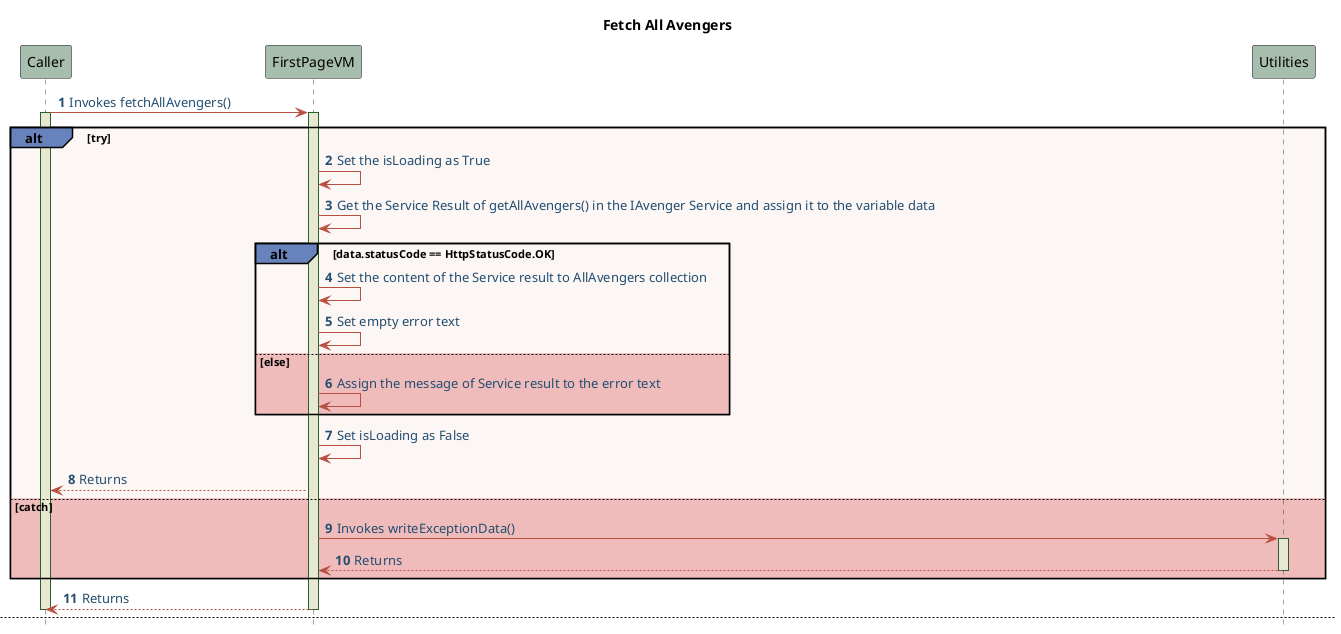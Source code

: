 @startuml First PageVM Sequence Diagram 

skinparam sequence{
    ParticipantBackgroundColor #A7BEAE
    LifeLineBackgroundColor #E7E8D1
    LifeLineBorderColor #2C5F2D
    ActorBackgroundColor #FC766AFF
    ActorBorderColor #FC766AFF
    ArrowColor #B85042
    ArrowFontColor #234E70
}

title Fetch All Avengers
autonumber
hide footbox
Caller->FirstPageVM : Invokes fetchAllAvengers()
activate Caller
activate FirstPageVM
alt#6883BC #FCF6F5 try 
FirstPageVM -> FirstPageVM : Set the isLoading as True
FirstPageVM -> FirstPageVM : Get the Service Result of getAllAvengers() in the IAvenger Service and assign it to the variable data
alt#6883BC #FCF6F5 data.statusCode == HttpStatusCode.OK
FirstPageVM -> FirstPageVM : Set the content of the Service result to AllAvengers collection
FirstPageVM -> FirstPageVM : Set empty error text
else #efbbbb else 
FirstPageVM -> FirstPageVM : Assign the message of Service result to the error text
end
FirstPageVM -> FirstPageVM : Set isLoading as False
FirstPageVM --> Caller : Returns
else #efbbbb catch 
FirstPageVM -> Utilities : Invokes writeExceptionData()
activate Utilities
Utilities --> FirstPageVM :  Returns
deactivate Utilities
end
FirstPageVM --> Caller : Returns
deactivate Caller
deactivate FirstPageVM

newpage Add Hero to Avengers 
autonumber
Caller -> FirstPageVM : Invokes addHero(nameOfHero)
activate Caller
activate FirstPageVM
alt#6883BC #FCF6F5 try 
FirstPageVM -> FirstPageVM : Invoke cancelInput()
FirstPageVM -> FirstPageVM : Set the isLoading as true
FirstPageVM -> FirstPageVM : Assign the nameOfHero to name in the instance of AvengerBO and keep the id as null
FirstPageVM -> FirstPageVM : Get the Service Result of createNewAvenger() in IAvenger Service and pass the instance of AvengerBO as parameter. Assign it to the variable data.
FirstPageVM -> FirstPageVM : Invoke fetchAllAvengers()
FirstPageVM --> Caller : Returns
else #efbbbb catch 
FirstPageVM -> Utilities : Invokes writeExceptionData()
activate Utilities
Utilities --> FirstPageVM :  Returns
deactivate Utilities
end
FirstPageVM --> Caller : Returns
deactivate Caller
deactivate FirstPageVM

newpage Edit Hero
autonumber
Caller -> FirstPageVM : Invokes editHero(index, nameOfHero)
activate Caller
activate FirstPageVM
alt#6883BC #FCF6F5 try 
FirstPageVM -> FirstPageVM : Invoke cancelInput()
FirstPageVM -> FirstPageVM : Set the isLoading as true
FirstPageVM -> FirstPageVM : Assign the nameOfHero to name in the instance of AvengerBO and keep the id as id of that particular Avenger in the collection
FirstPageVM -> FirstPageVM : Get the Service Result of editNameOfAvenger() in IAvenger Service and pass the instance of AvengerBO as parameter. Assign it to the variable data.
FirstPageVM -> FirstPageVM : Invoke fetchAllAvengers()
FirstPageVM --> Caller : Returns
else #efbbbb catch 
FirstPageVM -> Utilities : Invokes writeExceptionData()
activate Utilities
Utilities --> FirstPageVM :  Returns
deactivate Utilities
end
FirstPageVM --> Caller : Returns
deactivate Caller
deactivate FirstPageVM

newpage Delete Hero
autonumber
Caller -> FirstPageVM : Invokes deleteHero(index)
activate Caller
activate FirstPageVM
alt#6883BC #FCF6F5 try 
FirstPageVM -> FirstPageVM : Assign null to name in the instance of AvengerBO and keep the id as id of the Avenger selected
FirstPageVM -> FirstPageVM : Get the Service Result of deleteHeroFromAvenger() in IAvenger Service and pass the instance of AvengerBO as parameter. Assign it to the variable data.
FirstPageVM -> FirstPageVM : Invoke fetchAllAvengers()
FirstPageVM --> Caller : Returns
else #efbbbb catch 
FirstPageVM -> Utilities : Invokes writeExceptionData()
activate Utilities
Utilities --> FirstPageVM :  Returns
deactivate Utilities
end
FirstPageVM --> Caller : Returns
deactivate Caller
deactivate FirstPageVM

newpage Pop up for creating new Avenger
autonumber
Caller -> FirstPageVM : Invokes showpop()
activate Caller
activate FirstPageVM
FirstPageVM -> FirstPageVM : Set the event AddText that has a data with index as null and message "showpopup"
FirstPageVM -> Caller : Returns
deactivate Caller
deactivate FirstPageVM
deactivate Caller
deactivate FirstPageVM

newpage Pop up for Editing Avenger
autonumber
Caller -> FirstPageVM : Invokes showsecondpop(index)
activate Caller
activate FirstPageVM
FirstPageVM -> FirstPageVM : Set the event AddText that has a data with \n index received from the method and message "popupaction"
FirstPageVM -> Caller : Returns
deactivate Caller
deactivate FirstPageVM

newpage Close the Popup
autonumber
Caller -> FirstPageVM : Invokes cancelInput()
activate Caller
activate FirstPageVM
FirstPageVM -> FirstPageVM : Add the NavigatorPop() to the stream
FirstPageVM -> Caller : Returns
deactivate Caller
deactivate FirstPageVM

newpage onChange()
autonumber
Caller -> FirstPageVM : Invokes onChange(text)
activate Caller
activate FirstPageVM
FirstPageVM -> FirstPageVM : Add the received text to the textfield controller
FirstPageVM -> Caller : Returns
deactivate Caller
deactivate FirstPageVM
@enduml